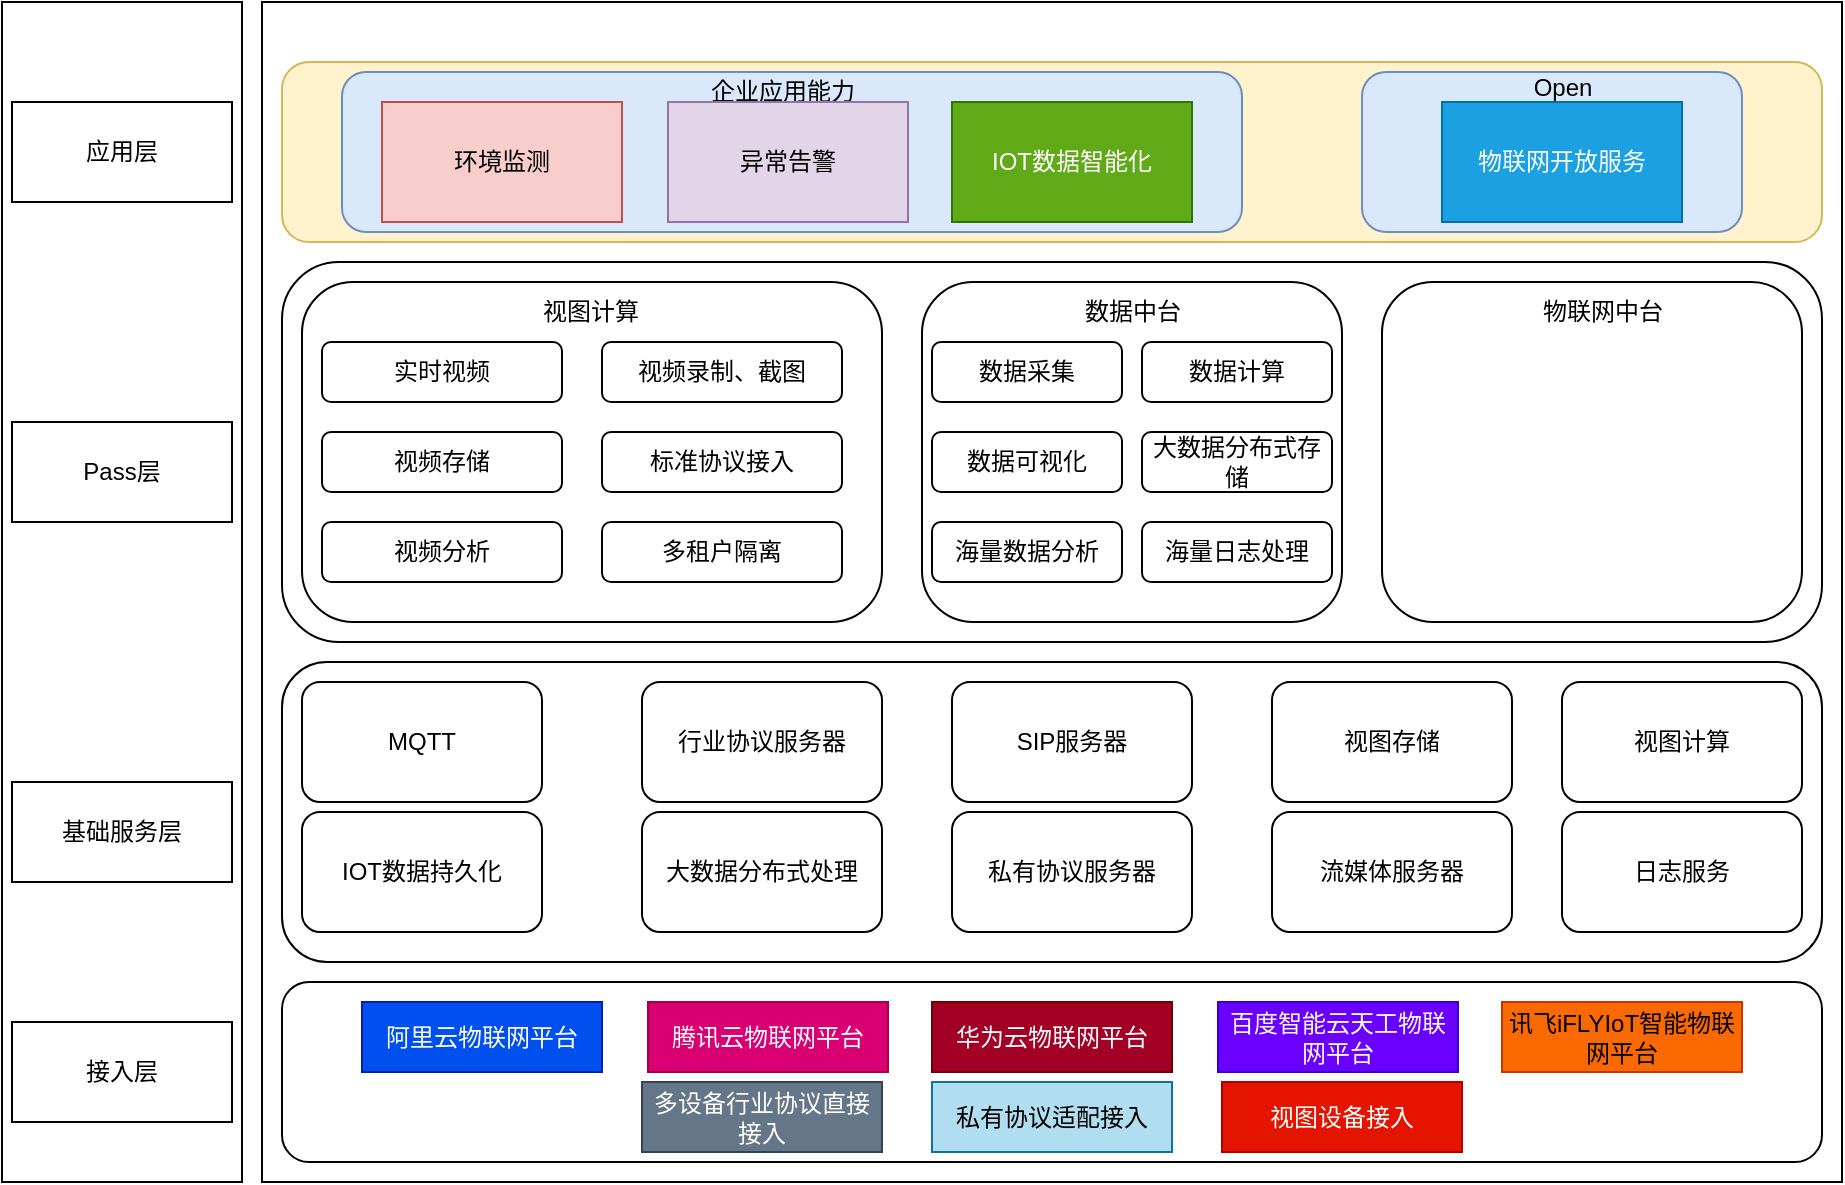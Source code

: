 <mxfile version="24.5.5" type="github">
  <diagram name="第 1 页" id="5OdDK6xcrOqgrViuFWOF">
    <mxGraphModel dx="1383" dy="761" grid="1" gridSize="10" guides="1" tooltips="1" connect="1" arrows="1" fold="1" page="1" pageScale="1" pageWidth="827" pageHeight="1169" math="0" shadow="0">
      <root>
        <mxCell id="0" />
        <mxCell id="1" parent="0" />
        <mxCell id="god6YmjAWi2dFbmYGvPh-1" value="" style="rounded=0;whiteSpace=wrap;html=1;" vertex="1" parent="1">
          <mxGeometry x="120" y="150" width="120" height="590" as="geometry" />
        </mxCell>
        <mxCell id="god6YmjAWi2dFbmYGvPh-2" value="接入层" style="rounded=0;whiteSpace=wrap;html=1;" vertex="1" parent="1">
          <mxGeometry x="125" y="660" width="110" height="50" as="geometry" />
        </mxCell>
        <mxCell id="god6YmjAWi2dFbmYGvPh-4" value="基础服务层" style="rounded=0;whiteSpace=wrap;html=1;" vertex="1" parent="1">
          <mxGeometry x="125" y="540" width="110" height="50" as="geometry" />
        </mxCell>
        <mxCell id="god6YmjAWi2dFbmYGvPh-6" value="应用层" style="rounded=0;whiteSpace=wrap;html=1;" vertex="1" parent="1">
          <mxGeometry x="125" y="200" width="110" height="50" as="geometry" />
        </mxCell>
        <mxCell id="god6YmjAWi2dFbmYGvPh-7" value="Pass层" style="rounded=0;whiteSpace=wrap;html=1;" vertex="1" parent="1">
          <mxGeometry x="125" y="360" width="110" height="50" as="geometry" />
        </mxCell>
        <mxCell id="god6YmjAWi2dFbmYGvPh-8" value="" style="rounded=0;whiteSpace=wrap;html=1;" vertex="1" parent="1">
          <mxGeometry x="250" y="150" width="790" height="590" as="geometry" />
        </mxCell>
        <mxCell id="god6YmjAWi2dFbmYGvPh-9" value="" style="rounded=1;whiteSpace=wrap;html=1;fillColor=#fff2cc;strokeColor=#d6b656;" vertex="1" parent="1">
          <mxGeometry x="260" y="180" width="770" height="90" as="geometry" />
        </mxCell>
        <mxCell id="god6YmjAWi2dFbmYGvPh-12" value="" style="rounded=1;whiteSpace=wrap;html=1;fillColor=#dae8fc;strokeColor=#6c8ebf;" vertex="1" parent="1">
          <mxGeometry x="800" y="185" width="190" height="80" as="geometry" />
        </mxCell>
        <mxCell id="god6YmjAWi2dFbmYGvPh-10" value="物联网开放服务" style="rounded=0;whiteSpace=wrap;html=1;fillColor=#1ba1e2;fontColor=#ffffff;strokeColor=#006EAF;" vertex="1" parent="1">
          <mxGeometry x="840" y="200" width="120" height="60" as="geometry" />
        </mxCell>
        <mxCell id="god6YmjAWi2dFbmYGvPh-13" value="Open" style="text;html=1;align=center;verticalAlign=middle;resizable=0;points=[];autosize=1;strokeColor=none;fillColor=none;" vertex="1" parent="1">
          <mxGeometry x="875" y="178" width="50" height="30" as="geometry" />
        </mxCell>
        <mxCell id="god6YmjAWi2dFbmYGvPh-14" value="" style="rounded=1;whiteSpace=wrap;html=1;fillColor=#dae8fc;strokeColor=#6c8ebf;" vertex="1" parent="1">
          <mxGeometry x="290" y="185" width="450" height="80" as="geometry" />
        </mxCell>
        <mxCell id="god6YmjAWi2dFbmYGvPh-15" value="企业应用能力" style="text;html=1;align=center;verticalAlign=middle;resizable=0;points=[];autosize=1;strokeColor=none;fillColor=none;" vertex="1" parent="1">
          <mxGeometry x="460" y="180" width="100" height="30" as="geometry" />
        </mxCell>
        <mxCell id="god6YmjAWi2dFbmYGvPh-19" value="" style="group" vertex="1" connectable="0" parent="1">
          <mxGeometry x="310" y="200" width="405" height="60" as="geometry" />
        </mxCell>
        <mxCell id="god6YmjAWi2dFbmYGvPh-16" value="环境监测" style="rounded=0;whiteSpace=wrap;html=1;fillColor=#f8cecc;strokeColor=#b85450;" vertex="1" parent="god6YmjAWi2dFbmYGvPh-19">
          <mxGeometry width="120" height="60" as="geometry" />
        </mxCell>
        <mxCell id="god6YmjAWi2dFbmYGvPh-17" value="异常告警" style="rounded=0;whiteSpace=wrap;html=1;fillColor=#e1d5e7;strokeColor=#9673a6;" vertex="1" parent="god6YmjAWi2dFbmYGvPh-19">
          <mxGeometry x="143" width="120" height="60" as="geometry" />
        </mxCell>
        <mxCell id="god6YmjAWi2dFbmYGvPh-18" value="IOT数据智能化" style="rounded=0;whiteSpace=wrap;html=1;fillColor=#60a917;fontColor=#ffffff;strokeColor=#2D7600;" vertex="1" parent="god6YmjAWi2dFbmYGvPh-19">
          <mxGeometry x="285" width="120" height="60" as="geometry" />
        </mxCell>
        <mxCell id="god6YmjAWi2dFbmYGvPh-20" value="" style="rounded=1;whiteSpace=wrap;html=1;" vertex="1" parent="1">
          <mxGeometry x="260" y="280" width="770" height="190" as="geometry" />
        </mxCell>
        <mxCell id="god6YmjAWi2dFbmYGvPh-21" value="" style="rounded=1;whiteSpace=wrap;html=1;" vertex="1" parent="1">
          <mxGeometry x="260" y="640" width="770" height="90" as="geometry" />
        </mxCell>
        <mxCell id="god6YmjAWi2dFbmYGvPh-32" value="" style="group" vertex="1" connectable="0" parent="1">
          <mxGeometry x="300" y="650" width="690" height="75" as="geometry" />
        </mxCell>
        <mxCell id="god6YmjAWi2dFbmYGvPh-30" value="" style="group" vertex="1" connectable="0" parent="god6YmjAWi2dFbmYGvPh-32">
          <mxGeometry width="690" height="35" as="geometry" />
        </mxCell>
        <mxCell id="god6YmjAWi2dFbmYGvPh-22" value="阿里云物联网平台" style="rounded=0;whiteSpace=wrap;html=1;fillColor=#0050ef;fontColor=#ffffff;strokeColor=#001DBC;" vertex="1" parent="god6YmjAWi2dFbmYGvPh-30">
          <mxGeometry width="120" height="35" as="geometry" />
        </mxCell>
        <mxCell id="god6YmjAWi2dFbmYGvPh-23" value="腾讯云物联网平台" style="rounded=0;whiteSpace=wrap;html=1;fillColor=#d80073;fontColor=#ffffff;strokeColor=#A50040;" vertex="1" parent="god6YmjAWi2dFbmYGvPh-30">
          <mxGeometry x="143" width="120" height="35" as="geometry" />
        </mxCell>
        <mxCell id="god6YmjAWi2dFbmYGvPh-24" value="华为云物联网平台" style="rounded=0;whiteSpace=wrap;html=1;fillColor=#a20025;fontColor=#ffffff;strokeColor=#6F0000;" vertex="1" parent="god6YmjAWi2dFbmYGvPh-30">
          <mxGeometry x="285" width="120" height="35" as="geometry" />
        </mxCell>
        <mxCell id="god6YmjAWi2dFbmYGvPh-25" value="百度智能云天工物联网平台" style="rounded=0;whiteSpace=wrap;html=1;fillColor=#6a00ff;fontColor=#ffffff;strokeColor=#3700CC;" vertex="1" parent="god6YmjAWi2dFbmYGvPh-30">
          <mxGeometry x="428" width="120" height="35" as="geometry" />
        </mxCell>
        <mxCell id="god6YmjAWi2dFbmYGvPh-26" value="讯飞iFLYIoT智能物联网平台" style="rounded=0;whiteSpace=wrap;html=1;fillColor=#fa6800;fontColor=#000000;strokeColor=#C73500;" vertex="1" parent="god6YmjAWi2dFbmYGvPh-30">
          <mxGeometry x="570" width="120" height="35" as="geometry" />
        </mxCell>
        <mxCell id="god6YmjAWi2dFbmYGvPh-31" value="" style="group" vertex="1" connectable="0" parent="god6YmjAWi2dFbmYGvPh-32">
          <mxGeometry x="140" y="40" width="410" height="35" as="geometry" />
        </mxCell>
        <mxCell id="god6YmjAWi2dFbmYGvPh-27" value="多设备行业协议直接接入" style="rounded=0;whiteSpace=wrap;html=1;fillColor=#647687;fontColor=#ffffff;strokeColor=#314354;" vertex="1" parent="god6YmjAWi2dFbmYGvPh-31">
          <mxGeometry width="120" height="35" as="geometry" />
        </mxCell>
        <mxCell id="god6YmjAWi2dFbmYGvPh-28" value="私有协议适配接入" style="rounded=0;whiteSpace=wrap;html=1;fillColor=#b1ddf0;strokeColor=#10739e;" vertex="1" parent="god6YmjAWi2dFbmYGvPh-31">
          <mxGeometry x="145" width="120" height="35" as="geometry" />
        </mxCell>
        <mxCell id="god6YmjAWi2dFbmYGvPh-29" value="视图设备接入" style="rounded=0;whiteSpace=wrap;html=1;fillColor=#e51400;fontColor=#ffffff;strokeColor=#B20000;" vertex="1" parent="god6YmjAWi2dFbmYGvPh-31">
          <mxGeometry x="290" width="120" height="35" as="geometry" />
        </mxCell>
        <mxCell id="god6YmjAWi2dFbmYGvPh-33" value="" style="rounded=1;whiteSpace=wrap;html=1;" vertex="1" parent="1">
          <mxGeometry x="260" y="480" width="770" height="150" as="geometry" />
        </mxCell>
        <mxCell id="god6YmjAWi2dFbmYGvPh-34" value="MQTT" style="rounded=1;whiteSpace=wrap;html=1;" vertex="1" parent="1">
          <mxGeometry x="270" y="490" width="120" height="60" as="geometry" />
        </mxCell>
        <mxCell id="god6YmjAWi2dFbmYGvPh-35" value="行业协议服务器" style="rounded=1;whiteSpace=wrap;html=1;" vertex="1" parent="1">
          <mxGeometry x="440" y="490" width="120" height="60" as="geometry" />
        </mxCell>
        <mxCell id="god6YmjAWi2dFbmYGvPh-36" value="SIP服务器" style="rounded=1;whiteSpace=wrap;html=1;" vertex="1" parent="1">
          <mxGeometry x="595" y="490" width="120" height="60" as="geometry" />
        </mxCell>
        <mxCell id="god6YmjAWi2dFbmYGvPh-37" value="视图存储" style="rounded=1;whiteSpace=wrap;html=1;" vertex="1" parent="1">
          <mxGeometry x="755" y="490" width="120" height="60" as="geometry" />
        </mxCell>
        <mxCell id="god6YmjAWi2dFbmYGvPh-38" value="视图计算" style="rounded=1;whiteSpace=wrap;html=1;" vertex="1" parent="1">
          <mxGeometry x="900" y="490" width="120" height="60" as="geometry" />
        </mxCell>
        <mxCell id="god6YmjAWi2dFbmYGvPh-39" value="IOT数据持久化" style="rounded=1;whiteSpace=wrap;html=1;" vertex="1" parent="1">
          <mxGeometry x="270" y="555" width="120" height="60" as="geometry" />
        </mxCell>
        <mxCell id="god6YmjAWi2dFbmYGvPh-40" value="大数据分布式处理" style="rounded=1;whiteSpace=wrap;html=1;" vertex="1" parent="1">
          <mxGeometry x="440" y="555" width="120" height="60" as="geometry" />
        </mxCell>
        <mxCell id="god6YmjAWi2dFbmYGvPh-41" value="私有协议服务器" style="rounded=1;whiteSpace=wrap;html=1;" vertex="1" parent="1">
          <mxGeometry x="595" y="555" width="120" height="60" as="geometry" />
        </mxCell>
        <mxCell id="god6YmjAWi2dFbmYGvPh-42" value="流媒体服务器" style="rounded=1;whiteSpace=wrap;html=1;" vertex="1" parent="1">
          <mxGeometry x="755" y="555" width="120" height="60" as="geometry" />
        </mxCell>
        <mxCell id="god6YmjAWi2dFbmYGvPh-43" value="日志服务" style="rounded=1;whiteSpace=wrap;html=1;" vertex="1" parent="1">
          <mxGeometry x="900" y="555" width="120" height="60" as="geometry" />
        </mxCell>
        <mxCell id="god6YmjAWi2dFbmYGvPh-44" value="" style="rounded=1;whiteSpace=wrap;html=1;" vertex="1" parent="1">
          <mxGeometry x="270" y="290" width="290" height="170" as="geometry" />
        </mxCell>
        <mxCell id="god6YmjAWi2dFbmYGvPh-45" value="视图计算" style="text;html=1;align=center;verticalAlign=middle;resizable=0;points=[];autosize=1;strokeColor=none;fillColor=none;" vertex="1" parent="1">
          <mxGeometry x="379" y="290" width="70" height="30" as="geometry" />
        </mxCell>
        <mxCell id="god6YmjAWi2dFbmYGvPh-46" value="实时视频" style="rounded=1;whiteSpace=wrap;html=1;" vertex="1" parent="1">
          <mxGeometry x="280" y="320" width="120" height="30" as="geometry" />
        </mxCell>
        <mxCell id="god6YmjAWi2dFbmYGvPh-47" value="视频录制、截图" style="rounded=1;whiteSpace=wrap;html=1;" vertex="1" parent="1">
          <mxGeometry x="420" y="320" width="120" height="30" as="geometry" />
        </mxCell>
        <mxCell id="god6YmjAWi2dFbmYGvPh-48" value="视频分析" style="rounded=1;whiteSpace=wrap;html=1;" vertex="1" parent="1">
          <mxGeometry x="280" y="410" width="120" height="30" as="geometry" />
        </mxCell>
        <mxCell id="god6YmjAWi2dFbmYGvPh-49" value="视频存储" style="rounded=1;whiteSpace=wrap;html=1;" vertex="1" parent="1">
          <mxGeometry x="280" y="365" width="120" height="30" as="geometry" />
        </mxCell>
        <mxCell id="god6YmjAWi2dFbmYGvPh-50" value="标准协议接入" style="rounded=1;whiteSpace=wrap;html=1;" vertex="1" parent="1">
          <mxGeometry x="420" y="365" width="120" height="30" as="geometry" />
        </mxCell>
        <mxCell id="god6YmjAWi2dFbmYGvPh-51" value="多租户隔离" style="rounded=1;whiteSpace=wrap;html=1;" vertex="1" parent="1">
          <mxGeometry x="420" y="410" width="120" height="30" as="geometry" />
        </mxCell>
        <mxCell id="god6YmjAWi2dFbmYGvPh-52" value="" style="rounded=1;whiteSpace=wrap;html=1;" vertex="1" parent="1">
          <mxGeometry x="580" y="290" width="210" height="170" as="geometry" />
        </mxCell>
        <mxCell id="god6YmjAWi2dFbmYGvPh-53" value="数据中台" style="text;html=1;align=center;verticalAlign=middle;resizable=0;points=[];autosize=1;strokeColor=none;fillColor=none;" vertex="1" parent="1">
          <mxGeometry x="650" y="290" width="70" height="30" as="geometry" />
        </mxCell>
        <mxCell id="god6YmjAWi2dFbmYGvPh-54" value="数据采集" style="rounded=1;whiteSpace=wrap;html=1;" vertex="1" parent="1">
          <mxGeometry x="585" y="320" width="95" height="30" as="geometry" />
        </mxCell>
        <mxCell id="god6YmjAWi2dFbmYGvPh-56" value="数据可视化" style="rounded=1;whiteSpace=wrap;html=1;" vertex="1" parent="1">
          <mxGeometry x="585" y="365" width="95" height="30" as="geometry" />
        </mxCell>
        <mxCell id="god6YmjAWi2dFbmYGvPh-57" value="大数据分布式存储" style="rounded=1;whiteSpace=wrap;html=1;" vertex="1" parent="1">
          <mxGeometry x="690" y="365" width="95" height="30" as="geometry" />
        </mxCell>
        <mxCell id="god6YmjAWi2dFbmYGvPh-58" value="数据计算" style="rounded=1;whiteSpace=wrap;html=1;" vertex="1" parent="1">
          <mxGeometry x="690" y="320" width="95" height="30" as="geometry" />
        </mxCell>
        <mxCell id="god6YmjAWi2dFbmYGvPh-59" value="海量数据分析" style="rounded=1;whiteSpace=wrap;html=1;" vertex="1" parent="1">
          <mxGeometry x="585" y="410" width="95" height="30" as="geometry" />
        </mxCell>
        <mxCell id="god6YmjAWi2dFbmYGvPh-61" value="海量日志处理" style="rounded=1;whiteSpace=wrap;html=1;" vertex="1" parent="1">
          <mxGeometry x="690" y="410" width="95" height="30" as="geometry" />
        </mxCell>
        <mxCell id="god6YmjAWi2dFbmYGvPh-63" value="" style="rounded=1;whiteSpace=wrap;html=1;" vertex="1" parent="1">
          <mxGeometry x="810" y="290" width="210" height="170" as="geometry" />
        </mxCell>
        <mxCell id="god6YmjAWi2dFbmYGvPh-64" value="物联网中台" style="text;html=1;align=center;verticalAlign=middle;resizable=0;points=[];autosize=1;strokeColor=none;fillColor=none;" vertex="1" parent="1">
          <mxGeometry x="880" y="290" width="80" height="30" as="geometry" />
        </mxCell>
      </root>
    </mxGraphModel>
  </diagram>
</mxfile>
